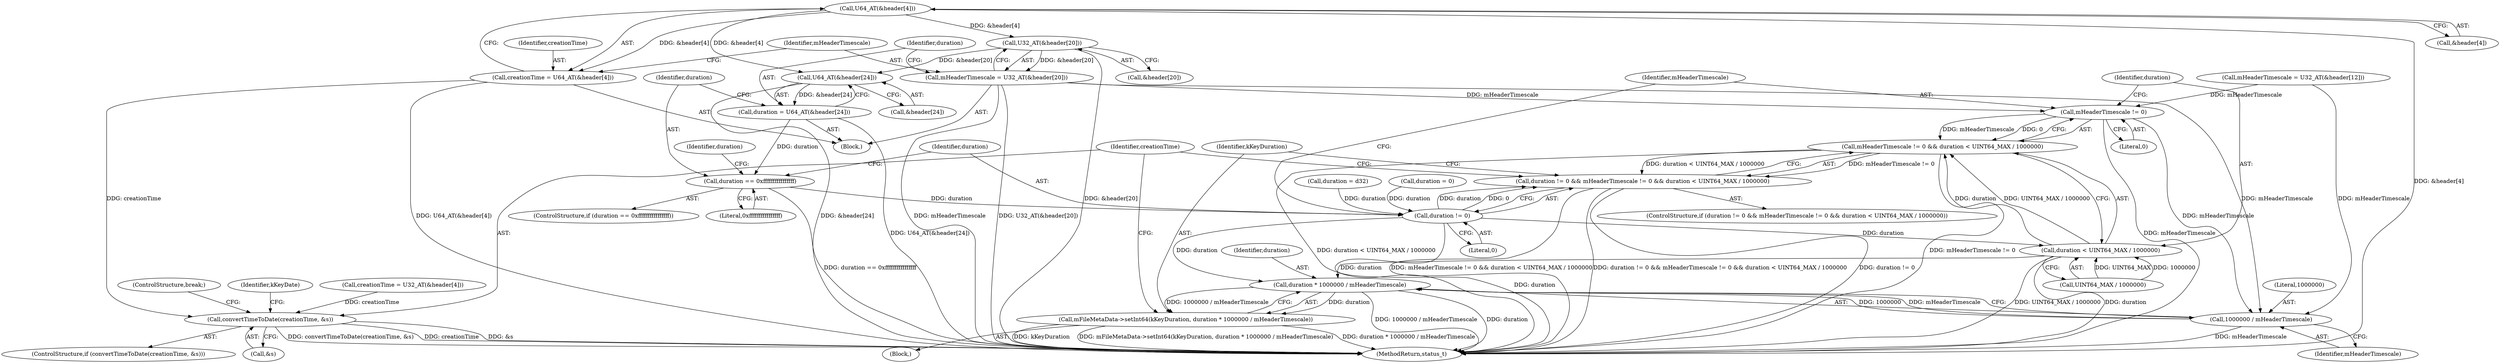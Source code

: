 digraph "0_Android_8a3a2f6ea7defe1a81bb32b3c9f3537f84749b9d@array" {
"1003121" [label="(Call,U64_AT(&header[4]))"];
"1003119" [label="(Call,creationTime = U64_AT(&header[4]))"];
"1003217" [label="(Call,convertTimeToDate(creationTime, &s))"];
"1003128" [label="(Call,U32_AT(&header[20]))"];
"1003126" [label="(Call,mHeaderTimescale = U32_AT(&header[20]))"];
"1003199" [label="(Call,mHeaderTimescale != 0)"];
"1003198" [label="(Call,mHeaderTimescale != 0 && duration < UINT64_MAX / 1000000)"];
"1003194" [label="(Call,duration != 0 && mHeaderTimescale != 0 && duration < UINT64_MAX / 1000000)"];
"1003212" [label="(Call,1000000 / mHeaderTimescale)"];
"1003210" [label="(Call,duration * 1000000 / mHeaderTimescale)"];
"1003208" [label="(Call,mFileMetaData->setInt64(kKeyDuration, duration * 1000000 / mHeaderTimescale))"];
"1003135" [label="(Call,U64_AT(&header[24]))"];
"1003133" [label="(Call,duration = U64_AT(&header[24]))"];
"1003141" [label="(Call,duration == 0xffffffffffffffff)"];
"1003195" [label="(Call,duration != 0)"];
"1003202" [label="(Call,duration < UINT64_MAX / 1000000)"];
"1003128" [label="(Call,U32_AT(&header[20]))"];
"1003196" [label="(Identifier,duration)"];
"1003201" [label="(Literal,0)"];
"1003122" [label="(Call,&header[4])"];
"1003210" [label="(Call,duration * 1000000 / mHeaderTimescale)"];
"1003140" [label="(ControlStructure,if (duration == 0xffffffffffffffff))"];
"1003190" [label="(Call,duration = d32)"];
"1003127" [label="(Identifier,mHeaderTimescale)"];
"1003134" [label="(Identifier,duration)"];
"1003193" [label="(ControlStructure,if (duration != 0 && mHeaderTimescale != 0 && duration < UINT64_MAX / 1000000))"];
"1003135" [label="(Call,U64_AT(&header[24]))"];
"1003203" [label="(Identifier,duration)"];
"1003195" [label="(Call,duration != 0)"];
"1003207" [label="(Block,)"];
"1003199" [label="(Call,mHeaderTimescale != 0)"];
"1003160" [label="(Call,creationTime = U32_AT(&header[4]))"];
"1003119" [label="(Call,creationTime = U64_AT(&header[4]))"];
"1003219" [label="(Call,&s)"];
"1003212" [label="(Call,1000000 / mHeaderTimescale)"];
"1003141" [label="(Call,duration == 0xffffffffffffffff)"];
"1003198" [label="(Call,mHeaderTimescale != 0 && duration < UINT64_MAX / 1000000)"];
"1003209" [label="(Identifier,kKeyDuration)"];
"1003194" [label="(Call,duration != 0 && mHeaderTimescale != 0 && duration < UINT64_MAX / 1000000)"];
"1003217" [label="(Call,convertTimeToDate(creationTime, &s))"];
"1003133" [label="(Call,duration = U64_AT(&header[24]))"];
"1003120" [label="(Identifier,creationTime)"];
"1003225" [label="(ControlStructure,break;)"];
"1003167" [label="(Call,mHeaderTimescale = U32_AT(&header[12]))"];
"1003223" [label="(Identifier,kKeyDate)"];
"1003136" [label="(Call,&header[24])"];
"1003202" [label="(Call,duration < UINT64_MAX / 1000000)"];
"1003213" [label="(Literal,1000000)"];
"1003146" [label="(Identifier,duration)"];
"1003145" [label="(Call,duration = 0)"];
"1003200" [label="(Identifier,mHeaderTimescale)"];
"1003118" [label="(Block,)"];
"1003143" [label="(Literal,0xffffffffffffffff)"];
"1003214" [label="(Identifier,mHeaderTimescale)"];
"1003208" [label="(Call,mFileMetaData->setInt64(kKeyDuration, duration * 1000000 / mHeaderTimescale))"];
"1003216" [label="(ControlStructure,if (convertTimeToDate(creationTime, &s)))"];
"1003126" [label="(Call,mHeaderTimescale = U32_AT(&header[20]))"];
"1003218" [label="(Identifier,creationTime)"];
"1003197" [label="(Literal,0)"];
"1003121" [label="(Call,U64_AT(&header[4]))"];
"1003211" [label="(Identifier,duration)"];
"1003204" [label="(Call,UINT64_MAX / 1000000)"];
"1003129" [label="(Call,&header[20])"];
"1003142" [label="(Identifier,duration)"];
"1003903" [label="(MethodReturn,status_t)"];
"1003121" -> "1003119"  [label="AST: "];
"1003121" -> "1003122"  [label="CFG: "];
"1003122" -> "1003121"  [label="AST: "];
"1003119" -> "1003121"  [label="CFG: "];
"1003121" -> "1003903"  [label="DDG: &header[4]"];
"1003121" -> "1003119"  [label="DDG: &header[4]"];
"1003121" -> "1003128"  [label="DDG: &header[4]"];
"1003121" -> "1003135"  [label="DDG: &header[4]"];
"1003119" -> "1003118"  [label="AST: "];
"1003120" -> "1003119"  [label="AST: "];
"1003127" -> "1003119"  [label="CFG: "];
"1003119" -> "1003903"  [label="DDG: U64_AT(&header[4])"];
"1003119" -> "1003217"  [label="DDG: creationTime"];
"1003217" -> "1003216"  [label="AST: "];
"1003217" -> "1003219"  [label="CFG: "];
"1003218" -> "1003217"  [label="AST: "];
"1003219" -> "1003217"  [label="AST: "];
"1003223" -> "1003217"  [label="CFG: "];
"1003225" -> "1003217"  [label="CFG: "];
"1003217" -> "1003903"  [label="DDG: creationTime"];
"1003217" -> "1003903"  [label="DDG: &s"];
"1003217" -> "1003903"  [label="DDG: convertTimeToDate(creationTime, &s)"];
"1003160" -> "1003217"  [label="DDG: creationTime"];
"1003128" -> "1003126"  [label="AST: "];
"1003128" -> "1003129"  [label="CFG: "];
"1003129" -> "1003128"  [label="AST: "];
"1003126" -> "1003128"  [label="CFG: "];
"1003128" -> "1003903"  [label="DDG: &header[20]"];
"1003128" -> "1003126"  [label="DDG: &header[20]"];
"1003128" -> "1003135"  [label="DDG: &header[20]"];
"1003126" -> "1003118"  [label="AST: "];
"1003127" -> "1003126"  [label="AST: "];
"1003134" -> "1003126"  [label="CFG: "];
"1003126" -> "1003903"  [label="DDG: mHeaderTimescale"];
"1003126" -> "1003903"  [label="DDG: U32_AT(&header[20])"];
"1003126" -> "1003199"  [label="DDG: mHeaderTimescale"];
"1003126" -> "1003212"  [label="DDG: mHeaderTimescale"];
"1003199" -> "1003198"  [label="AST: "];
"1003199" -> "1003201"  [label="CFG: "];
"1003200" -> "1003199"  [label="AST: "];
"1003201" -> "1003199"  [label="AST: "];
"1003203" -> "1003199"  [label="CFG: "];
"1003198" -> "1003199"  [label="CFG: "];
"1003199" -> "1003903"  [label="DDG: mHeaderTimescale"];
"1003199" -> "1003198"  [label="DDG: mHeaderTimescale"];
"1003199" -> "1003198"  [label="DDG: 0"];
"1003167" -> "1003199"  [label="DDG: mHeaderTimescale"];
"1003199" -> "1003212"  [label="DDG: mHeaderTimescale"];
"1003198" -> "1003194"  [label="AST: "];
"1003198" -> "1003202"  [label="CFG: "];
"1003202" -> "1003198"  [label="AST: "];
"1003194" -> "1003198"  [label="CFG: "];
"1003198" -> "1003903"  [label="DDG: mHeaderTimescale != 0"];
"1003198" -> "1003903"  [label="DDG: duration < UINT64_MAX / 1000000"];
"1003198" -> "1003194"  [label="DDG: mHeaderTimescale != 0"];
"1003198" -> "1003194"  [label="DDG: duration < UINT64_MAX / 1000000"];
"1003202" -> "1003198"  [label="DDG: duration"];
"1003202" -> "1003198"  [label="DDG: UINT64_MAX / 1000000"];
"1003194" -> "1003193"  [label="AST: "];
"1003194" -> "1003195"  [label="CFG: "];
"1003195" -> "1003194"  [label="AST: "];
"1003209" -> "1003194"  [label="CFG: "];
"1003218" -> "1003194"  [label="CFG: "];
"1003194" -> "1003903"  [label="DDG: duration != 0"];
"1003194" -> "1003903"  [label="DDG: mHeaderTimescale != 0 && duration < UINT64_MAX / 1000000"];
"1003194" -> "1003903"  [label="DDG: duration != 0 && mHeaderTimescale != 0 && duration < UINT64_MAX / 1000000"];
"1003195" -> "1003194"  [label="DDG: duration"];
"1003195" -> "1003194"  [label="DDG: 0"];
"1003212" -> "1003210"  [label="AST: "];
"1003212" -> "1003214"  [label="CFG: "];
"1003213" -> "1003212"  [label="AST: "];
"1003214" -> "1003212"  [label="AST: "];
"1003210" -> "1003212"  [label="CFG: "];
"1003212" -> "1003903"  [label="DDG: mHeaderTimescale"];
"1003212" -> "1003210"  [label="DDG: 1000000"];
"1003212" -> "1003210"  [label="DDG: mHeaderTimescale"];
"1003167" -> "1003212"  [label="DDG: mHeaderTimescale"];
"1003210" -> "1003208"  [label="AST: "];
"1003211" -> "1003210"  [label="AST: "];
"1003208" -> "1003210"  [label="CFG: "];
"1003210" -> "1003903"  [label="DDG: 1000000 / mHeaderTimescale"];
"1003210" -> "1003903"  [label="DDG: duration"];
"1003210" -> "1003208"  [label="DDG: duration"];
"1003210" -> "1003208"  [label="DDG: 1000000 / mHeaderTimescale"];
"1003195" -> "1003210"  [label="DDG: duration"];
"1003202" -> "1003210"  [label="DDG: duration"];
"1003208" -> "1003207"  [label="AST: "];
"1003209" -> "1003208"  [label="AST: "];
"1003218" -> "1003208"  [label="CFG: "];
"1003208" -> "1003903"  [label="DDG: kKeyDuration"];
"1003208" -> "1003903"  [label="DDG: mFileMetaData->setInt64(kKeyDuration, duration * 1000000 / mHeaderTimescale)"];
"1003208" -> "1003903"  [label="DDG: duration * 1000000 / mHeaderTimescale"];
"1003135" -> "1003133"  [label="AST: "];
"1003135" -> "1003136"  [label="CFG: "];
"1003136" -> "1003135"  [label="AST: "];
"1003133" -> "1003135"  [label="CFG: "];
"1003135" -> "1003903"  [label="DDG: &header[24]"];
"1003135" -> "1003133"  [label="DDG: &header[24]"];
"1003133" -> "1003118"  [label="AST: "];
"1003134" -> "1003133"  [label="AST: "];
"1003142" -> "1003133"  [label="CFG: "];
"1003133" -> "1003903"  [label="DDG: U64_AT(&header[24])"];
"1003133" -> "1003141"  [label="DDG: duration"];
"1003141" -> "1003140"  [label="AST: "];
"1003141" -> "1003143"  [label="CFG: "];
"1003142" -> "1003141"  [label="AST: "];
"1003143" -> "1003141"  [label="AST: "];
"1003146" -> "1003141"  [label="CFG: "];
"1003196" -> "1003141"  [label="CFG: "];
"1003141" -> "1003903"  [label="DDG: duration == 0xffffffffffffffff"];
"1003141" -> "1003195"  [label="DDG: duration"];
"1003195" -> "1003197"  [label="CFG: "];
"1003196" -> "1003195"  [label="AST: "];
"1003197" -> "1003195"  [label="AST: "];
"1003200" -> "1003195"  [label="CFG: "];
"1003195" -> "1003903"  [label="DDG: duration"];
"1003145" -> "1003195"  [label="DDG: duration"];
"1003190" -> "1003195"  [label="DDG: duration"];
"1003195" -> "1003202"  [label="DDG: duration"];
"1003202" -> "1003204"  [label="CFG: "];
"1003203" -> "1003202"  [label="AST: "];
"1003204" -> "1003202"  [label="AST: "];
"1003202" -> "1003903"  [label="DDG: duration"];
"1003202" -> "1003903"  [label="DDG: UINT64_MAX / 1000000"];
"1003204" -> "1003202"  [label="DDG: UINT64_MAX"];
"1003204" -> "1003202"  [label="DDG: 1000000"];
}
